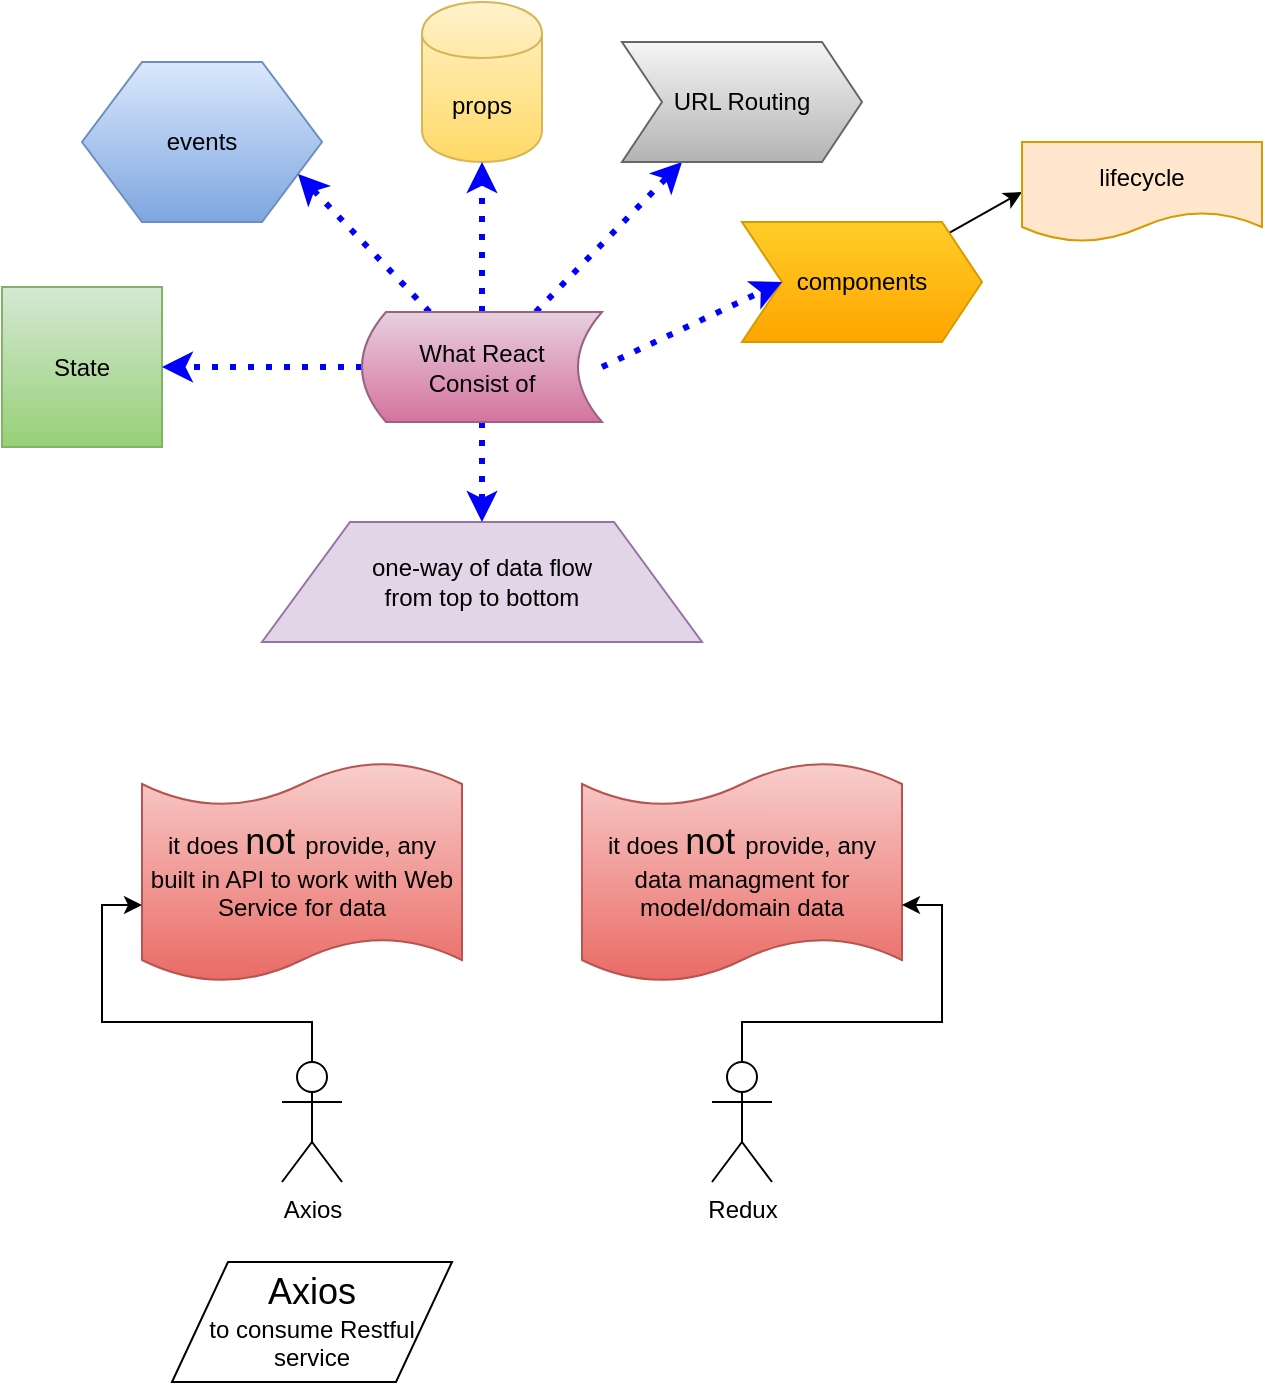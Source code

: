 <mxfile version="11.3.0" type="device" pages="1"><diagram id="VSHCmswDwAp53w7VKb_G" name="Page-1"><mxGraphModel dx="854" dy="496" grid="1" gridSize="10" guides="1" tooltips="1" connect="1" arrows="1" fold="1" page="1" pageScale="1" pageWidth="850" pageHeight="1100" math="0" shadow="0"><root><mxCell id="0"/><mxCell id="1" parent="0"/><mxCell id="8Jhxij9rzCzo2XFycMMd-1" value="State" style="whiteSpace=wrap;html=1;aspect=fixed;gradientColor=#97d077;fillColor=#d5e8d4;strokeColor=#82b366;" parent="1" vertex="1"><mxGeometry x="140" y="212.5" width="80" height="80" as="geometry"/></mxCell><mxCell id="8Jhxij9rzCzo2XFycMMd-2" value="props" style="shape=cylinder;whiteSpace=wrap;html=1;boundedLbl=1;backgroundOutline=1;gradientColor=#ffd966;fillColor=#fff2cc;strokeColor=#d6b656;" parent="1" vertex="1"><mxGeometry x="350" y="70" width="60" height="80" as="geometry"/></mxCell><mxCell id="jgYSe5CWb2O6hMKTPU65-3" style="edgeStyle=none;rounded=0;orthogonalLoop=1;jettySize=auto;html=1;entryX=0;entryY=0.5;entryDx=0;entryDy=0;" parent="1" source="8Jhxij9rzCzo2XFycMMd-3" target="8Jhxij9rzCzo2XFycMMd-5" edge="1"><mxGeometry relative="1" as="geometry"/></mxCell><mxCell id="8Jhxij9rzCzo2XFycMMd-3" value="components" style="shape=step;perimeter=stepPerimeter;whiteSpace=wrap;html=1;fixedSize=1;gradientColor=#ffa500;fillColor=#ffcd28;strokeColor=#d79b00;" parent="1" vertex="1"><mxGeometry x="510" y="180" width="120" height="60" as="geometry"/></mxCell><mxCell id="8Jhxij9rzCzo2XFycMMd-4" value="one-way of data flow &lt;br&gt;from top to bottom" style="shape=trapezoid;perimeter=trapezoidPerimeter;whiteSpace=wrap;html=1;fillColor=#e1d5e7;strokeColor=#9673a6;" parent="1" vertex="1"><mxGeometry x="270" y="330" width="220" height="60" as="geometry"/></mxCell><mxCell id="8Jhxij9rzCzo2XFycMMd-5" value="lifecycle" style="shape=document;whiteSpace=wrap;html=1;boundedLbl=1;fillColor=#ffe6cc;strokeColor=#d79b00;" parent="1" vertex="1"><mxGeometry x="650" y="140" width="120" height="50" as="geometry"/></mxCell><mxCell id="jgYSe5CWb2O6hMKTPU65-1" value="events" style="shape=hexagon;perimeter=hexagonPerimeter2;whiteSpace=wrap;html=1;gradientColor=#7ea6e0;fillColor=#dae8fc;strokeColor=#6c8ebf;" parent="1" vertex="1"><mxGeometry x="180" y="100" width="120" height="80" as="geometry"/></mxCell><mxCell id="jgYSe5CWb2O6hMKTPU65-4" style="edgeStyle=none;rounded=0;orthogonalLoop=1;jettySize=auto;html=1;entryX=0.5;entryY=1;entryDx=0;entryDy=0;strokeWidth=3;dashed=1;dashPattern=1 2;strokeColor=#0000FF;" parent="1" source="jgYSe5CWb2O6hMKTPU65-2" target="8Jhxij9rzCzo2XFycMMd-2" edge="1"><mxGeometry relative="1" as="geometry"/></mxCell><mxCell id="jgYSe5CWb2O6hMKTPU65-5" style="edgeStyle=none;rounded=0;orthogonalLoop=1;jettySize=auto;html=1;entryX=1;entryY=0.75;entryDx=0;entryDy=0;strokeWidth=3;dashed=1;dashPattern=1 2;strokeColor=#0000FF;" parent="1" source="jgYSe5CWb2O6hMKTPU65-2" target="jgYSe5CWb2O6hMKTPU65-1" edge="1"><mxGeometry relative="1" as="geometry"/></mxCell><mxCell id="jgYSe5CWb2O6hMKTPU65-6" style="edgeStyle=none;rounded=0;orthogonalLoop=1;jettySize=auto;html=1;strokeWidth=3;dashed=1;dashPattern=1 2;strokeColor=#0000FF;" parent="1" source="jgYSe5CWb2O6hMKTPU65-2" target="8Jhxij9rzCzo2XFycMMd-1" edge="1"><mxGeometry relative="1" as="geometry"/></mxCell><mxCell id="jgYSe5CWb2O6hMKTPU65-7" style="edgeStyle=none;rounded=0;orthogonalLoop=1;jettySize=auto;html=1;strokeWidth=3;dashed=1;dashPattern=1 2;strokeColor=#0000FF;" parent="1" source="jgYSe5CWb2O6hMKTPU65-2" target="8Jhxij9rzCzo2XFycMMd-4" edge="1"><mxGeometry relative="1" as="geometry"/></mxCell><mxCell id="jgYSe5CWb2O6hMKTPU65-8" style="edgeStyle=none;rounded=0;orthogonalLoop=1;jettySize=auto;html=1;exitX=1;exitY=0.5;exitDx=0;exitDy=0;entryX=0;entryY=0.5;entryDx=0;entryDy=0;strokeWidth=3;dashed=1;dashPattern=1 2;strokeColor=#0000FF;" parent="1" source="jgYSe5CWb2O6hMKTPU65-2" target="8Jhxij9rzCzo2XFycMMd-3" edge="1"><mxGeometry relative="1" as="geometry"/></mxCell><mxCell id="zTbm8FceI7uGEFdl7wGK-3" style="edgeStyle=none;rounded=0;orthogonalLoop=1;jettySize=auto;html=1;entryX=0.25;entryY=1;entryDx=0;entryDy=0;dashed=1;dashPattern=1 2;strokeColor=#0000FF;strokeWidth=3;" parent="1" source="jgYSe5CWb2O6hMKTPU65-2" target="zTbm8FceI7uGEFdl7wGK-1" edge="1"><mxGeometry relative="1" as="geometry"/></mxCell><mxCell id="jgYSe5CWb2O6hMKTPU65-2" value="What React&lt;br&gt;Consist of" style="shape=dataStorage;whiteSpace=wrap;html=1;gradientColor=#d5739d;fillColor=#e6d0de;strokeColor=#996185;" parent="1" vertex="1"><mxGeometry x="320" y="225" width="120" height="55" as="geometry"/></mxCell><mxCell id="MTM87GqyHix_KQFBJmTQ-1" value="it does &lt;font style=&quot;font-size: 18px&quot;&gt;not &lt;/font&gt;provide, any built in API to work with Web Service for data" style="shape=tape;whiteSpace=wrap;html=1;size=0.2;gradientColor=#ea6b66;fillColor=#f8cecc;strokeColor=#b85450;" parent="1" vertex="1"><mxGeometry x="210" y="450" width="160" height="110" as="geometry"/></mxCell><mxCell id="MTM87GqyHix_KQFBJmTQ-2" value="it does &lt;font style=&quot;font-size: 18px&quot;&gt;not &lt;/font&gt;provide, any data managment for model/domain data" style="shape=tape;whiteSpace=wrap;html=1;size=0.2;gradientColor=#ea6b66;fillColor=#f8cecc;strokeColor=#b85450;" parent="1" vertex="1"><mxGeometry x="430" y="450" width="160" height="110" as="geometry"/></mxCell><mxCell id="MTM87GqyHix_KQFBJmTQ-5" value="" style="edgeStyle=orthogonalEdgeStyle;rounded=0;orthogonalLoop=1;jettySize=auto;html=1;entryX=1;entryY=0.65;entryDx=0;entryDy=0;entryPerimeter=0;" parent="1" source="MTM87GqyHix_KQFBJmTQ-3" target="MTM87GqyHix_KQFBJmTQ-2" edge="1"><mxGeometry relative="1" as="geometry"><mxPoint x="510" y="740" as="targetPoint"/></mxGeometry></mxCell><mxCell id="MTM87GqyHix_KQFBJmTQ-3" value="Redux" style="shape=umlActor;verticalLabelPosition=bottom;labelBackgroundColor=#ffffff;verticalAlign=top;html=1;outlineConnect=0;" parent="1" vertex="1"><mxGeometry x="495" y="600" width="30" height="60" as="geometry"/></mxCell><mxCell id="MTM87GqyHix_KQFBJmTQ-10" style="edgeStyle=orthogonalEdgeStyle;rounded=0;orthogonalLoop=1;jettySize=auto;html=1;entryX=0;entryY=0.65;entryDx=0;entryDy=0;entryPerimeter=0;" parent="1" source="MTM87GqyHix_KQFBJmTQ-8" target="MTM87GqyHix_KQFBJmTQ-1" edge="1"><mxGeometry relative="1" as="geometry"/></mxCell><mxCell id="MTM87GqyHix_KQFBJmTQ-8" value="Axios" style="shape=umlActor;verticalLabelPosition=bottom;labelBackgroundColor=#ffffff;verticalAlign=top;html=1;outlineConnect=0;" parent="1" vertex="1"><mxGeometry x="280" y="600" width="30" height="60" as="geometry"/></mxCell><mxCell id="1AIJ9ZOP03IIdQOXog5W-1" value="&lt;font style=&quot;font-size: 18px&quot;&gt;Axios&lt;/font&gt;&lt;br&gt;to consume Restful service" style="shape=parallelogram;perimeter=parallelogramPerimeter;whiteSpace=wrap;html=1;" parent="1" vertex="1"><mxGeometry x="225" y="700" width="140" height="60" as="geometry"/></mxCell><mxCell id="zTbm8FceI7uGEFdl7wGK-1" value="URL Routing" style="shape=step;perimeter=stepPerimeter;whiteSpace=wrap;html=1;fixedSize=1;gradientColor=#b3b3b3;fillColor=#f5f5f5;strokeColor=#666666;" parent="1" vertex="1"><mxGeometry x="450" y="90" width="120" height="60" as="geometry"/></mxCell></root></mxGraphModel></diagram></mxfile>